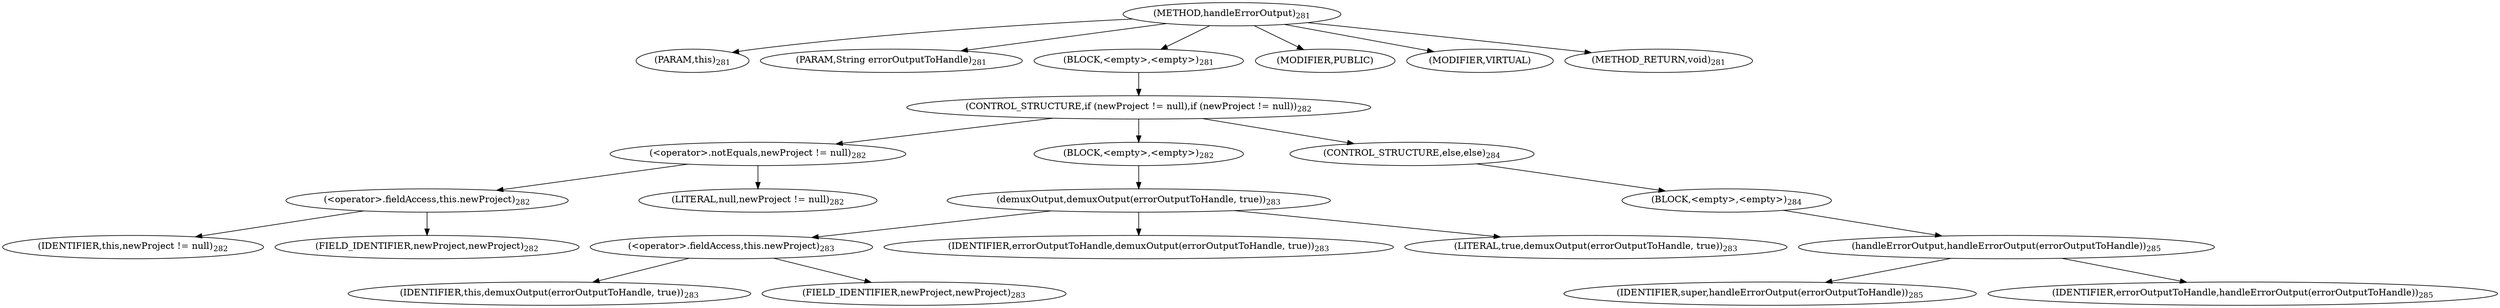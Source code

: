 digraph "handleErrorOutput" {  
"595" [label = <(METHOD,handleErrorOutput)<SUB>281</SUB>> ]
"596" [label = <(PARAM,this)<SUB>281</SUB>> ]
"597" [label = <(PARAM,String errorOutputToHandle)<SUB>281</SUB>> ]
"598" [label = <(BLOCK,&lt;empty&gt;,&lt;empty&gt;)<SUB>281</SUB>> ]
"599" [label = <(CONTROL_STRUCTURE,if (newProject != null),if (newProject != null))<SUB>282</SUB>> ]
"600" [label = <(&lt;operator&gt;.notEquals,newProject != null)<SUB>282</SUB>> ]
"601" [label = <(&lt;operator&gt;.fieldAccess,this.newProject)<SUB>282</SUB>> ]
"602" [label = <(IDENTIFIER,this,newProject != null)<SUB>282</SUB>> ]
"603" [label = <(FIELD_IDENTIFIER,newProject,newProject)<SUB>282</SUB>> ]
"604" [label = <(LITERAL,null,newProject != null)<SUB>282</SUB>> ]
"605" [label = <(BLOCK,&lt;empty&gt;,&lt;empty&gt;)<SUB>282</SUB>> ]
"606" [label = <(demuxOutput,demuxOutput(errorOutputToHandle, true))<SUB>283</SUB>> ]
"607" [label = <(&lt;operator&gt;.fieldAccess,this.newProject)<SUB>283</SUB>> ]
"608" [label = <(IDENTIFIER,this,demuxOutput(errorOutputToHandle, true))<SUB>283</SUB>> ]
"609" [label = <(FIELD_IDENTIFIER,newProject,newProject)<SUB>283</SUB>> ]
"610" [label = <(IDENTIFIER,errorOutputToHandle,demuxOutput(errorOutputToHandle, true))<SUB>283</SUB>> ]
"611" [label = <(LITERAL,true,demuxOutput(errorOutputToHandle, true))<SUB>283</SUB>> ]
"612" [label = <(CONTROL_STRUCTURE,else,else)<SUB>284</SUB>> ]
"613" [label = <(BLOCK,&lt;empty&gt;,&lt;empty&gt;)<SUB>284</SUB>> ]
"614" [label = <(handleErrorOutput,handleErrorOutput(errorOutputToHandle))<SUB>285</SUB>> ]
"615" [label = <(IDENTIFIER,super,handleErrorOutput(errorOutputToHandle))<SUB>285</SUB>> ]
"616" [label = <(IDENTIFIER,errorOutputToHandle,handleErrorOutput(errorOutputToHandle))<SUB>285</SUB>> ]
"617" [label = <(MODIFIER,PUBLIC)> ]
"618" [label = <(MODIFIER,VIRTUAL)> ]
"619" [label = <(METHOD_RETURN,void)<SUB>281</SUB>> ]
  "595" -> "596" 
  "595" -> "597" 
  "595" -> "598" 
  "595" -> "617" 
  "595" -> "618" 
  "595" -> "619" 
  "598" -> "599" 
  "599" -> "600" 
  "599" -> "605" 
  "599" -> "612" 
  "600" -> "601" 
  "600" -> "604" 
  "601" -> "602" 
  "601" -> "603" 
  "605" -> "606" 
  "606" -> "607" 
  "606" -> "610" 
  "606" -> "611" 
  "607" -> "608" 
  "607" -> "609" 
  "612" -> "613" 
  "613" -> "614" 
  "614" -> "615" 
  "614" -> "616" 
}
